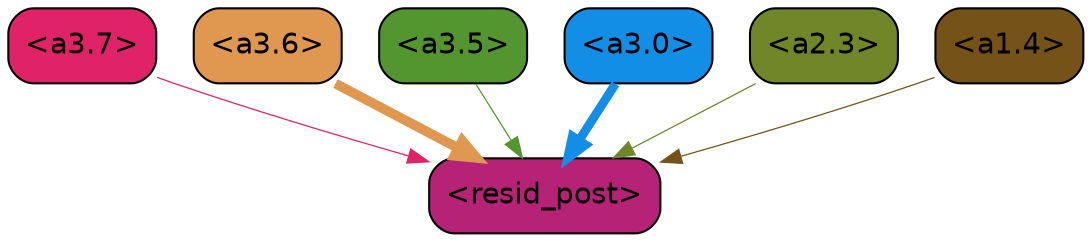 strict digraph "" {
	graph [bgcolor=transparent,
		layout=dot,
		overlap=false,
		splines=true
	];
	"<a3.7>"	[color=black,
		fillcolor="#e02268",
		fontname=Helvetica,
		shape=box,
		style="filled, rounded"];
	"<resid_post>"	[color=black,
		fillcolor="#b52276",
		fontname=Helvetica,
		shape=box,
		style="filled, rounded"];
	"<a3.7>" -> "<resid_post>"	[color="#e02268",
		penwidth=0.6];
	"<a3.6>"	[color=black,
		fillcolor="#e09851",
		fontname=Helvetica,
		shape=box,
		style="filled, rounded"];
	"<a3.6>" -> "<resid_post>"	[color="#e09851",
		penwidth=4.6696330308914185];
	"<a3.5>"	[color=black,
		fillcolor="#539630",
		fontname=Helvetica,
		shape=box,
		style="filled, rounded"];
	"<a3.5>" -> "<resid_post>"	[color="#539630",
		penwidth=0.6];
	"<a3.0>"	[color=black,
		fillcolor="#138ee7",
		fontname=Helvetica,
		shape=box,
		style="filled, rounded"];
	"<a3.0>" -> "<resid_post>"	[color="#138ee7",
		penwidth=4.282557368278503];
	"<a2.3>"	[color=black,
		fillcolor="#718629",
		fontname=Helvetica,
		shape=box,
		style="filled, rounded"];
	"<a2.3>" -> "<resid_post>"	[color="#718629",
		penwidth=0.6];
	"<a1.4>"	[color=black,
		fillcolor="#755318",
		fontname=Helvetica,
		shape=box,
		style="filled, rounded"];
	"<a1.4>" -> "<resid_post>"	[color="#755318",
		penwidth=0.6];
}
